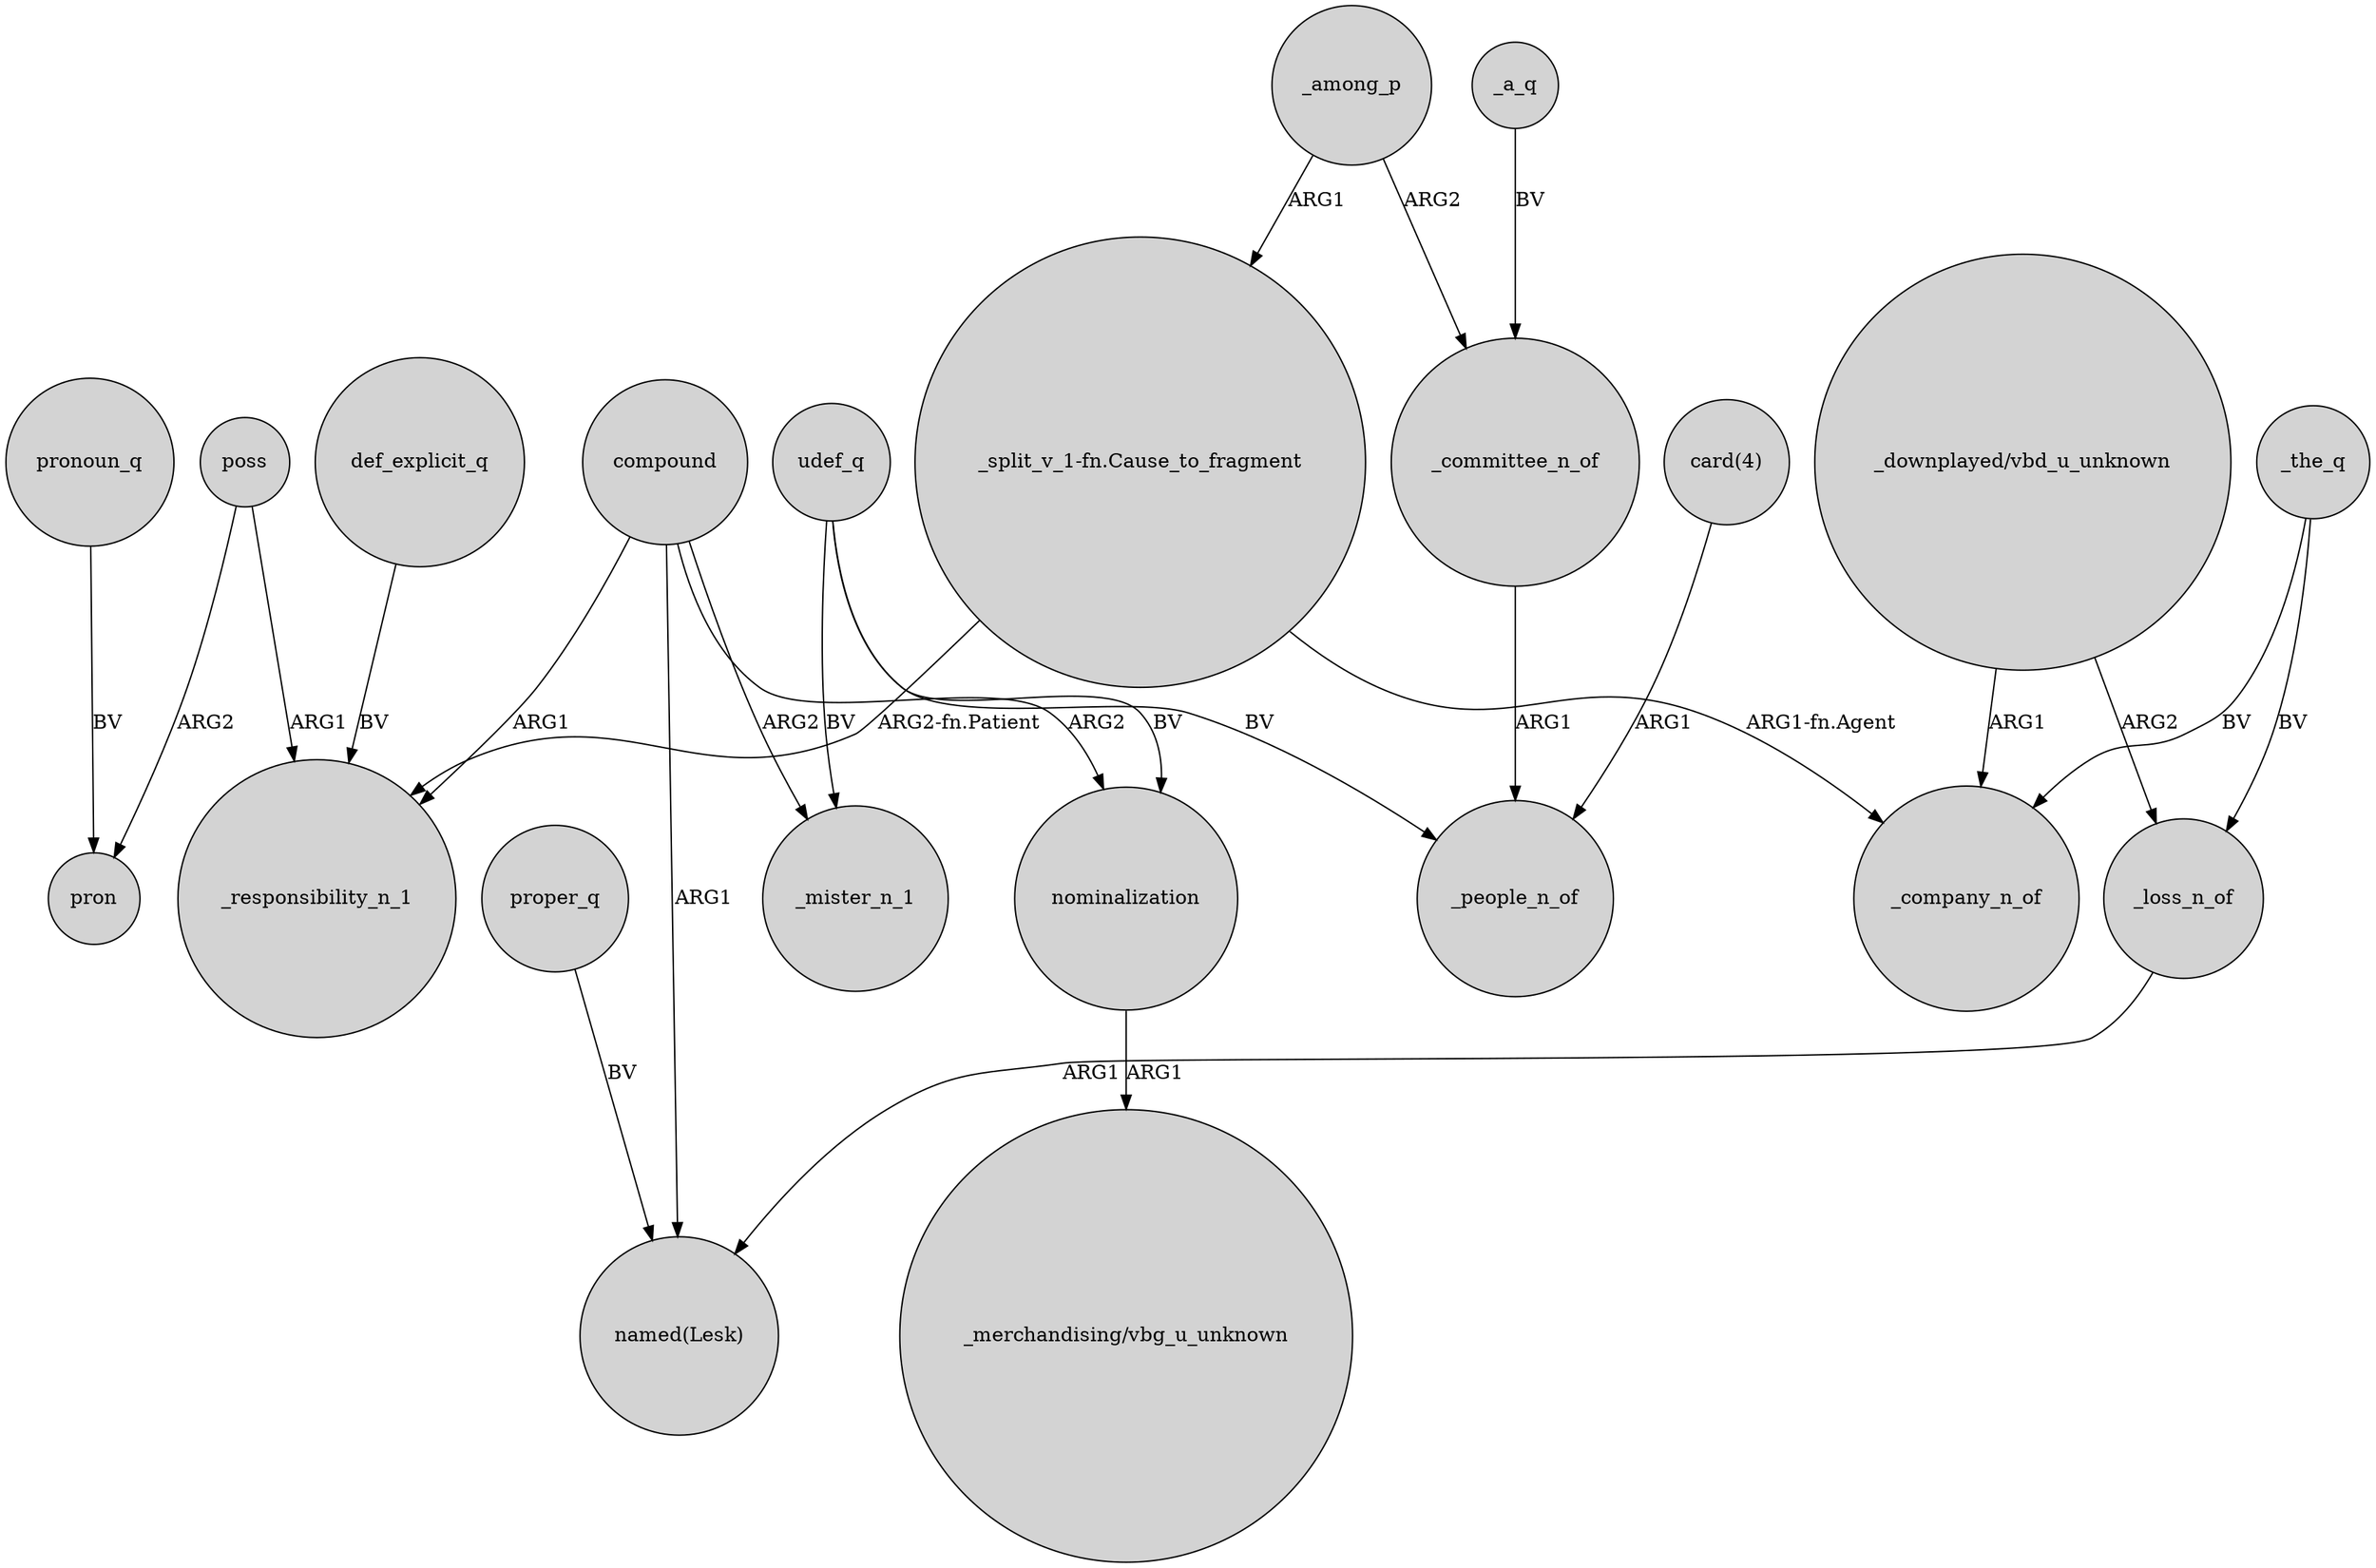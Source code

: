 digraph {
	node [shape=circle style=filled]
	def_explicit_q -> _responsibility_n_1 [label=BV]
	"_downplayed/vbd_u_unknown" -> _loss_n_of [label=ARG2]
	poss -> pron [label=ARG2]
	compound -> _mister_n_1 [label=ARG2]
	_a_q -> _committee_n_of [label=BV]
	"card(4)" -> _people_n_of [label=ARG1]
	udef_q -> _mister_n_1 [label=BV]
	nominalization -> "_merchandising/vbg_u_unknown" [label=ARG1]
	_loss_n_of -> "named(Lesk)" [label=ARG1]
	compound -> nominalization [label=ARG2]
	"_split_v_1-fn.Cause_to_fragment" -> _responsibility_n_1 [label="ARG2-fn.Patient"]
	_the_q -> _company_n_of [label=BV]
	pronoun_q -> pron [label=BV]
	udef_q -> _people_n_of [label=BV]
	_among_p -> _committee_n_of [label=ARG2]
	_the_q -> _loss_n_of [label=BV]
	compound -> "named(Lesk)" [label=ARG1]
	udef_q -> nominalization [label=BV]
	proper_q -> "named(Lesk)" [label=BV]
	_among_p -> "_split_v_1-fn.Cause_to_fragment" [label=ARG1]
	"_split_v_1-fn.Cause_to_fragment" -> _company_n_of [label="ARG1-fn.Agent"]
	_committee_n_of -> _people_n_of [label=ARG1]
	poss -> _responsibility_n_1 [label=ARG1]
	compound -> _responsibility_n_1 [label=ARG1]
	"_downplayed/vbd_u_unknown" -> _company_n_of [label=ARG1]
}
